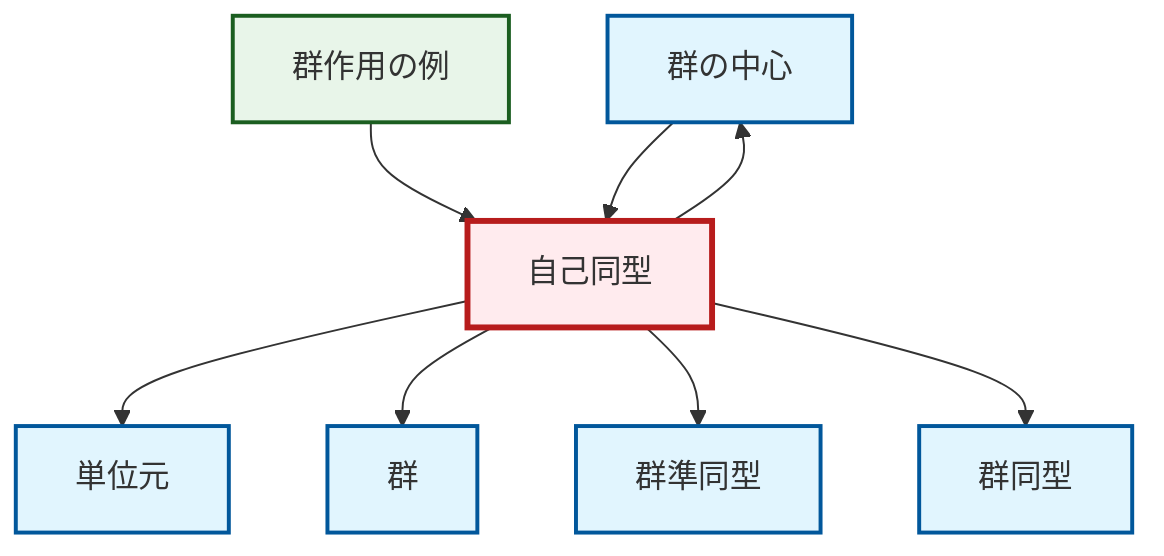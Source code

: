 graph TD
    classDef definition fill:#e1f5fe,stroke:#01579b,stroke-width:2px
    classDef theorem fill:#f3e5f5,stroke:#4a148c,stroke-width:2px
    classDef axiom fill:#fff3e0,stroke:#e65100,stroke-width:2px
    classDef example fill:#e8f5e9,stroke:#1b5e20,stroke-width:2px
    classDef current fill:#ffebee,stroke:#b71c1c,stroke-width:3px
    def-identity-element["単位元"]:::definition
    def-group["群"]:::definition
    def-isomorphism["群同型"]:::definition
    def-homomorphism["群準同型"]:::definition
    def-center-of-group["群の中心"]:::definition
    ex-group-action-examples["群作用の例"]:::example
    def-automorphism["自己同型"]:::definition
    ex-group-action-examples --> def-automorphism
    def-automorphism --> def-identity-element
    def-center-of-group --> def-automorphism
    def-automorphism --> def-group
    def-automorphism --> def-center-of-group
    def-automorphism --> def-homomorphism
    def-automorphism --> def-isomorphism
    class def-automorphism current